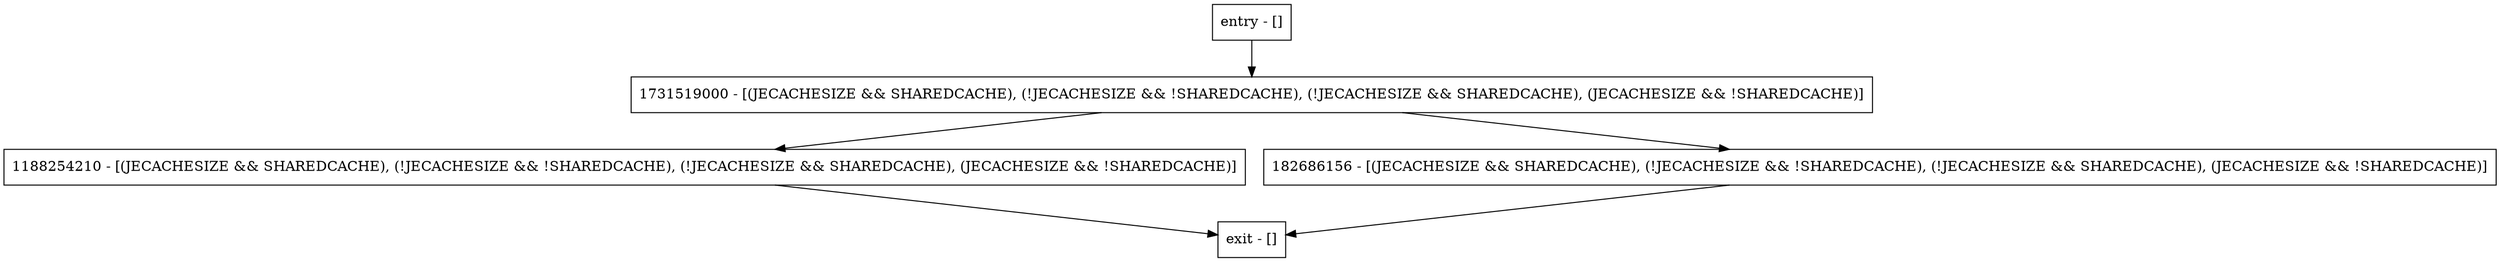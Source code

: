 digraph getBooleanVal {
node [shape=record];
entry [label="entry - []"];
exit [label="exit - []"];
1731519000 [label="1731519000 - [(JECACHESIZE && SHAREDCACHE), (!JECACHESIZE && !SHAREDCACHE), (!JECACHESIZE && SHAREDCACHE), (JECACHESIZE && !SHAREDCACHE)]"];
1188254210 [label="1188254210 - [(JECACHESIZE && SHAREDCACHE), (!JECACHESIZE && !SHAREDCACHE), (!JECACHESIZE && SHAREDCACHE), (JECACHESIZE && !SHAREDCACHE)]"];
182686156 [label="182686156 - [(JECACHESIZE && SHAREDCACHE), (!JECACHESIZE && !SHAREDCACHE), (!JECACHESIZE && SHAREDCACHE), (JECACHESIZE && !SHAREDCACHE)]"];
entry;
exit;
entry -> 1731519000;
1731519000 -> 1188254210;
1731519000 -> 182686156;
1188254210 -> exit;
182686156 -> exit;
}
